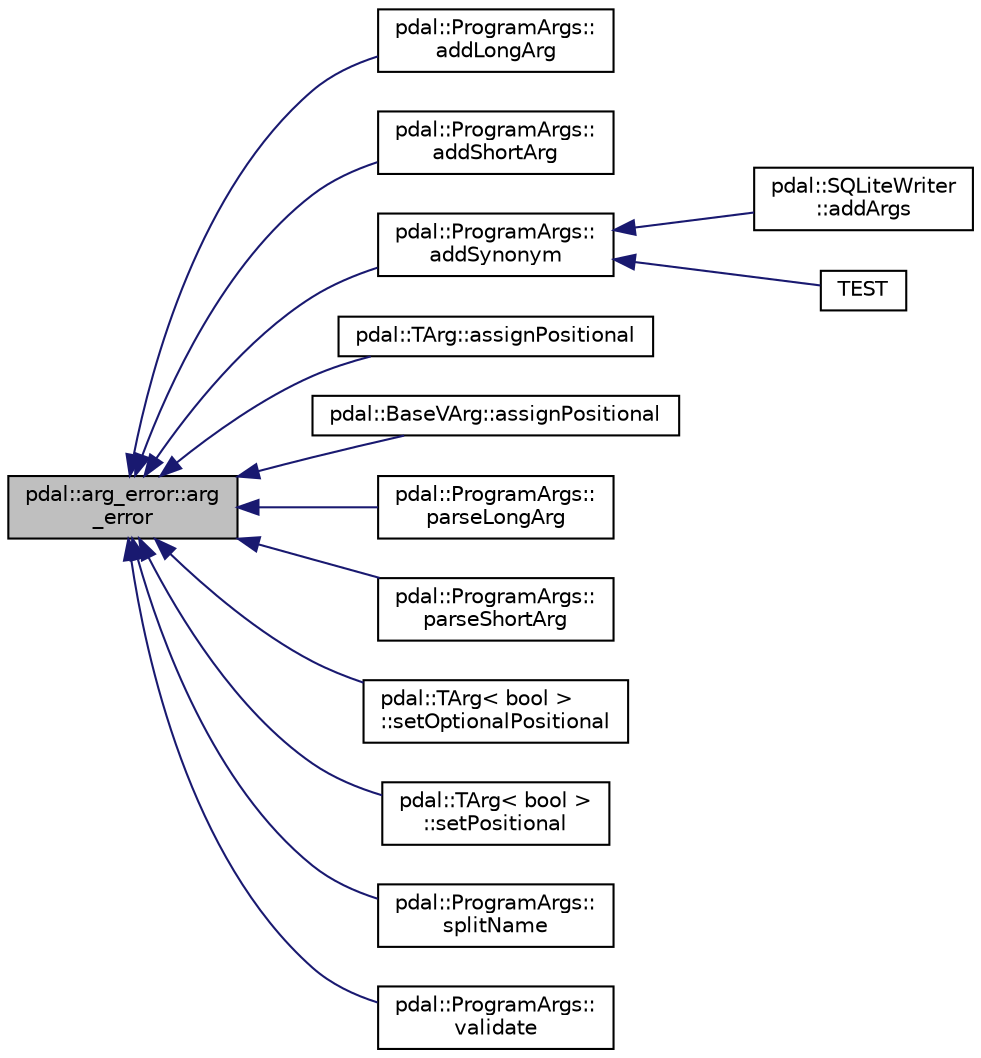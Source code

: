 digraph "pdal::arg_error::arg_error"
{
  edge [fontname="Helvetica",fontsize="10",labelfontname="Helvetica",labelfontsize="10"];
  node [fontname="Helvetica",fontsize="10",shape=record];
  rankdir="LR";
  Node1 [label="pdal::arg_error::arg\l_error",height=0.2,width=0.4,color="black", fillcolor="grey75", style="filled", fontcolor="black"];
  Node1 -> Node2 [dir="back",color="midnightblue",fontsize="10",style="solid",fontname="Helvetica"];
  Node2 [label="pdal::ProgramArgs::\laddLongArg",height=0.2,width=0.4,color="black", fillcolor="white", style="filled",URL="$classpdal_1_1ProgramArgs.html#acd16d6f724bdc974fc125603cc762d53"];
  Node1 -> Node3 [dir="back",color="midnightblue",fontsize="10",style="solid",fontname="Helvetica"];
  Node3 [label="pdal::ProgramArgs::\laddShortArg",height=0.2,width=0.4,color="black", fillcolor="white", style="filled",URL="$classpdal_1_1ProgramArgs.html#aabd50bb05126fef888b66d85637910eb"];
  Node1 -> Node4 [dir="back",color="midnightblue",fontsize="10",style="solid",fontname="Helvetica"];
  Node4 [label="pdal::ProgramArgs::\laddSynonym",height=0.2,width=0.4,color="black", fillcolor="white", style="filled",URL="$classpdal_1_1ProgramArgs.html#a09463890426136f4ff1264d28ec1c30a"];
  Node4 -> Node5 [dir="back",color="midnightblue",fontsize="10",style="solid",fontname="Helvetica"];
  Node5 [label="pdal::SQLiteWriter\l::addArgs",height=0.2,width=0.4,color="black", fillcolor="white", style="filled",URL="$classpdal_1_1SQLiteWriter.html#afb6937456aad4fabd8ad6726fb10720d"];
  Node4 -> Node6 [dir="back",color="midnightblue",fontsize="10",style="solid",fontname="Helvetica"];
  Node6 [label="TEST",height=0.2,width=0.4,color="black", fillcolor="white", style="filled",URL="$ProgramArgsTest_8cpp.html#a6d12e0e44c077a58661412df0bb56aa0"];
  Node1 -> Node7 [dir="back",color="midnightblue",fontsize="10",style="solid",fontname="Helvetica"];
  Node7 [label="pdal::TArg::assignPositional",height=0.2,width=0.4,color="black", fillcolor="white", style="filled",URL="$classpdal_1_1TArg.html#a2131fda36f3a96a52659dd37cc6264c3"];
  Node1 -> Node8 [dir="back",color="midnightblue",fontsize="10",style="solid",fontname="Helvetica"];
  Node8 [label="pdal::BaseVArg::assignPositional",height=0.2,width=0.4,color="black", fillcolor="white", style="filled",URL="$classpdal_1_1BaseVArg.html#ae30d1440ef11cab1db02e0d265b04ef3"];
  Node1 -> Node9 [dir="back",color="midnightblue",fontsize="10",style="solid",fontname="Helvetica"];
  Node9 [label="pdal::ProgramArgs::\lparseLongArg",height=0.2,width=0.4,color="black", fillcolor="white", style="filled",URL="$classpdal_1_1ProgramArgs.html#af9ef812bbcc34185bdc284a9fa8b3bbe"];
  Node1 -> Node10 [dir="back",color="midnightblue",fontsize="10",style="solid",fontname="Helvetica"];
  Node10 [label="pdal::ProgramArgs::\lparseShortArg",height=0.2,width=0.4,color="black", fillcolor="white", style="filled",URL="$classpdal_1_1ProgramArgs.html#a9e9a6455e5de218672f54a3deb7d635f"];
  Node1 -> Node11 [dir="back",color="midnightblue",fontsize="10",style="solid",fontname="Helvetica"];
  Node11 [label="pdal::TArg\< bool \>\l::setOptionalPositional",height=0.2,width=0.4,color="black", fillcolor="white", style="filled",URL="$classpdal_1_1TArg_3_01bool_01_4.html#aec6d0daf87c8357dfaea4816d8c8feab"];
  Node1 -> Node12 [dir="back",color="midnightblue",fontsize="10",style="solid",fontname="Helvetica"];
  Node12 [label="pdal::TArg\< bool \>\l::setPositional",height=0.2,width=0.4,color="black", fillcolor="white", style="filled",URL="$classpdal_1_1TArg_3_01bool_01_4.html#a8baecad09d05e7249fdaa3a358615257"];
  Node1 -> Node13 [dir="back",color="midnightblue",fontsize="10",style="solid",fontname="Helvetica"];
  Node13 [label="pdal::ProgramArgs::\lsplitName",height=0.2,width=0.4,color="black", fillcolor="white", style="filled",URL="$classpdal_1_1ProgramArgs.html#a4137837e91ebba7e48846f2ced506dba"];
  Node1 -> Node14 [dir="back",color="midnightblue",fontsize="10",style="solid",fontname="Helvetica"];
  Node14 [label="pdal::ProgramArgs::\lvalidate",height=0.2,width=0.4,color="black", fillcolor="white", style="filled",URL="$classpdal_1_1ProgramArgs.html#a1d7ac11badd0f42abd11c5c74a363e4e"];
}

